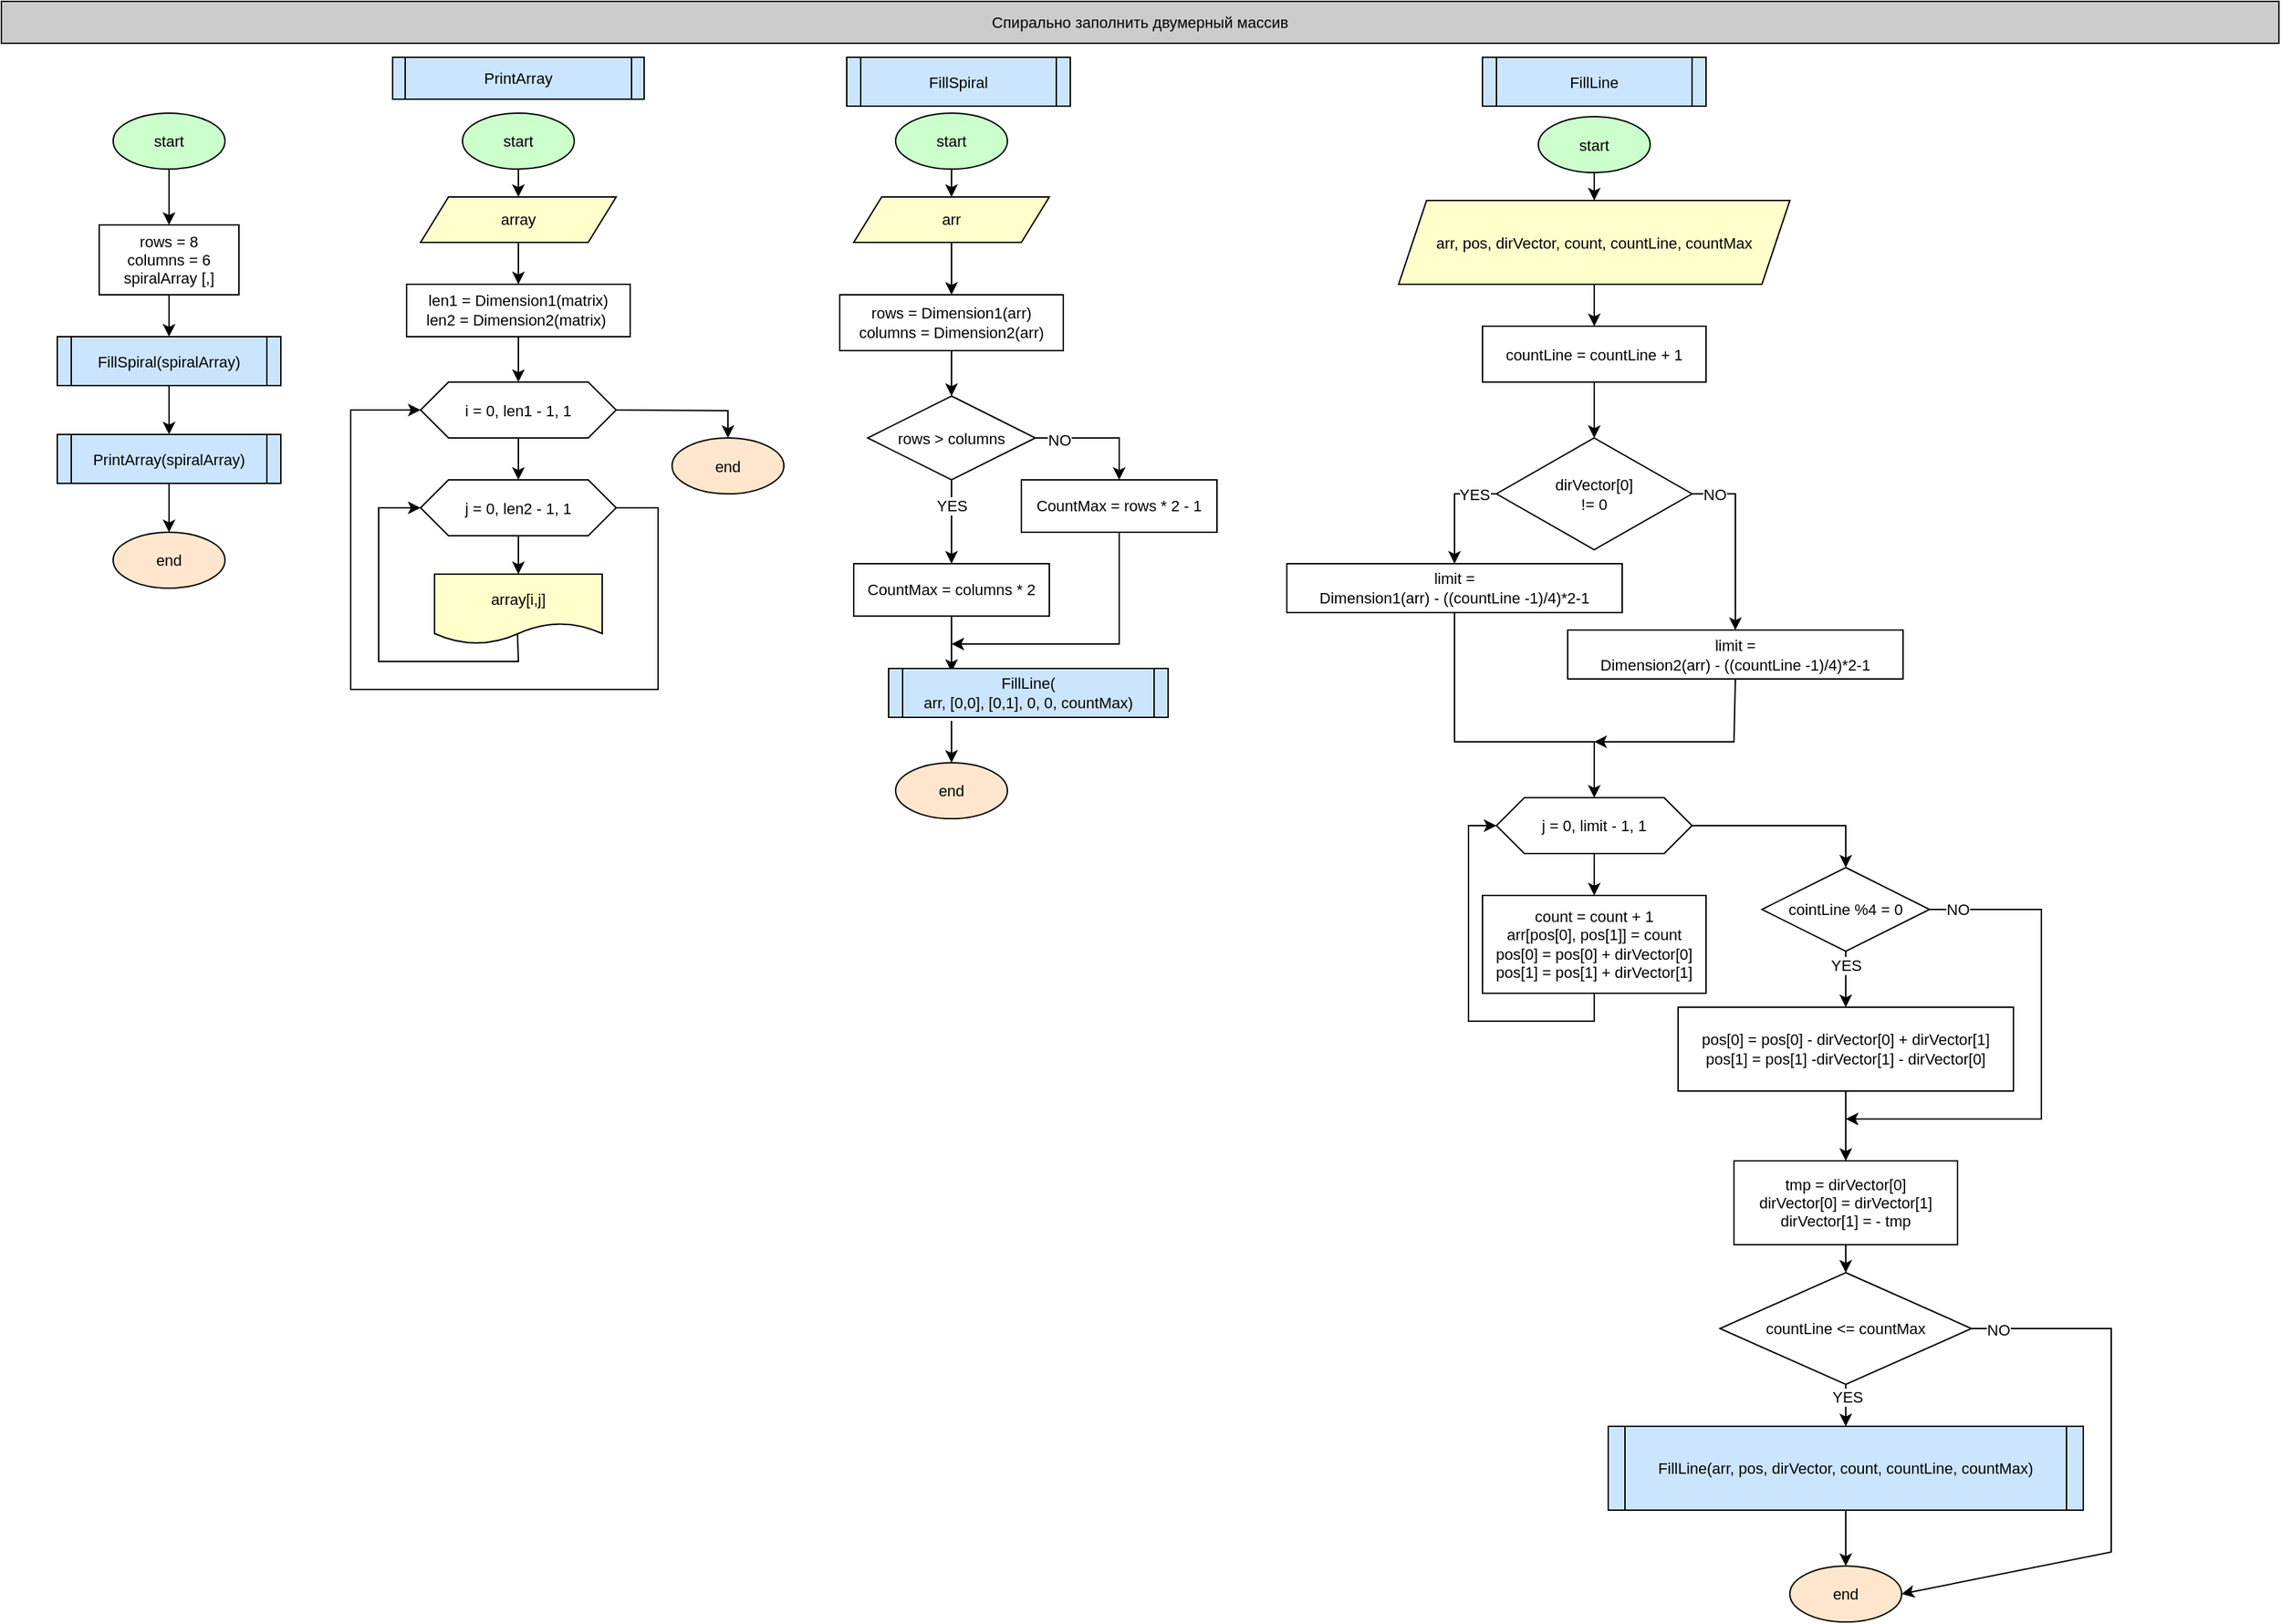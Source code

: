 <mxfile scale="1.2" border="0">
    <diagram id="Aivqml-ADPJbA_GyeIOO" name="Page-1">
        <mxGraphModel dx="1597" dy="833" grid="1" gridSize="10" guides="1" tooltips="1" connect="1" arrows="1" fold="1" page="1" pageScale="1" pageWidth="827" pageHeight="1169" background="#FFFFFF" math="0" shadow="0">
            <root>
                <mxCell id="0"/>
                <mxCell id="1" parent="0"/>
                <mxCell id="655" value="Спирально заполнить двумерный массив" style="rounded=0;whiteSpace=wrap;html=1;fillColor=#CCCCCC;fontSize=11;strokeColor=#000000;fontColor=#000000;labelBackgroundColor=none;endArrow=classic;" vertex="1" parent="1">
                    <mxGeometry width="1630" height="30" as="geometry"/>
                </mxCell>
                <mxCell id="656" style="edgeStyle=orthogonalEdgeStyle;rounded=0;orthogonalLoop=1;jettySize=auto;html=1;exitX=0.5;exitY=1;exitDx=0;exitDy=0;fillColor=#FFFFFF;strokeColor=#000000;fontColor=#000000;labelBackgroundColor=none;" edge="1" parent="1" source="655" target="655">
                    <mxGeometry relative="1" as="geometry"/>
                </mxCell>
                <mxCell id="657" value="" style="edgeStyle=orthogonalEdgeStyle;rounded=0;orthogonalLoop=1;jettySize=auto;html=1;fillColor=#FFFFFF;strokeColor=#000000;fontColor=#000000;labelBackgroundColor=none;" edge="1" parent="1" source="658" target="660">
                    <mxGeometry relative="1" as="geometry"/>
                </mxCell>
                <mxCell id="658" value="start" style="ellipse;whiteSpace=wrap;html=1;fillColor=#CCFFCC;fontSize=11;strokeColor=#000000;fontColor=#000000;rounded=0;labelBackgroundColor=none;endArrow=classic;" vertex="1" parent="1">
                    <mxGeometry x="80" y="80" width="80" height="40" as="geometry"/>
                </mxCell>
                <mxCell id="659" value="" style="edgeStyle=orthogonalEdgeStyle;rounded=0;orthogonalLoop=1;jettySize=auto;html=1;fillColor=#FFFFFF;strokeColor=#000000;fontColor=#000000;labelBackgroundColor=none;" edge="1" parent="1" source="660" target="662">
                    <mxGeometry relative="1" as="geometry"/>
                </mxCell>
                <mxCell id="660" value="rows = 8&lt;br&gt;columns = 6&lt;br&gt;spiralArray [,]" style="whiteSpace=wrap;html=1;fontSize=11;fillColor=#FFFFFF;strokeColor=#000000;fontColor=#000000;rounded=0;labelBackgroundColor=none;endArrow=classic;" vertex="1" parent="1">
                    <mxGeometry x="70" y="160" width="100" height="50" as="geometry"/>
                </mxCell>
                <mxCell id="661" value="" style="edgeStyle=orthogonalEdgeStyle;rounded=0;orthogonalLoop=1;jettySize=auto;html=1;fillColor=#FFFFFF;strokeColor=#000000;fontColor=#000000;labelBackgroundColor=none;" edge="1" parent="1" source="662" target="664">
                    <mxGeometry relative="1" as="geometry"/>
                </mxCell>
                <mxCell id="662" value="FillSpiral(spiralArray)" style="shape=process;whiteSpace=wrap;html=1;backgroundOutline=1;size=0.062;fillColor=#CCE5FF;fontSize=11;strokeColor=#000000;fontColor=#000000;rounded=0;labelBackgroundColor=none;endArrow=classic;" vertex="1" parent="1">
                    <mxGeometry x="40" y="240" width="160" height="35" as="geometry"/>
                </mxCell>
                <mxCell id="663" value="" style="edgeStyle=orthogonalEdgeStyle;rounded=0;orthogonalLoop=1;jettySize=auto;html=1;fillColor=#FFFFFF;strokeColor=#000000;fontColor=#000000;labelBackgroundColor=none;" edge="1" parent="1" source="664" target="665">
                    <mxGeometry relative="1" as="geometry"/>
                </mxCell>
                <mxCell id="664" value="PrintArray(spiralArray)" style="shape=process;whiteSpace=wrap;html=1;backgroundOutline=1;size=0.062;fillColor=#CCE5FF;fontSize=11;strokeColor=#000000;fontColor=#000000;rounded=0;labelBackgroundColor=none;endArrow=classic;" vertex="1" parent="1">
                    <mxGeometry x="40" y="310" width="160" height="35" as="geometry"/>
                </mxCell>
                <mxCell id="665" value="end" style="ellipse;whiteSpace=wrap;html=1;fillColor=#FFE6CC;fontSize=11;strokeColor=#000000;fontColor=#000000;rounded=0;labelBackgroundColor=none;endArrow=classic;" vertex="1" parent="1">
                    <mxGeometry x="80" y="380" width="80" height="40" as="geometry"/>
                </mxCell>
                <mxCell id="666" value="PrintArray" style="shape=process;whiteSpace=wrap;html=1;backgroundOutline=1;fontSize=11;size=0.05;fillColor=#CCE5FF;rounded=0;strokeColor=#000000;fontColor=#000000;labelBackgroundColor=none;endArrow=classic;" vertex="1" parent="1">
                    <mxGeometry x="280" y="40" width="180" height="30" as="geometry"/>
                </mxCell>
                <mxCell id="667" style="edgeStyle=none;orthogonalLoop=1;jettySize=auto;html=1;entryX=0.5;entryY=0;entryDx=0;entryDy=0;fontSize=11;endArrow=classic;endFill=1;rounded=0;fillColor=#FFFFFF;strokeColor=#000000;fontColor=#000000;labelBackgroundColor=none;" edge="1" parent="1" source="668" target="670">
                    <mxGeometry relative="1" as="geometry"/>
                </mxCell>
                <mxCell id="668" value="start" style="ellipse;whiteSpace=wrap;html=1;fillColor=#CCFFCC;rounded=0;fontSize=11;strokeColor=#000000;fontColor=#000000;labelBackgroundColor=none;endArrow=classic;" vertex="1" parent="1">
                    <mxGeometry x="330" y="80" width="80" height="40" as="geometry"/>
                </mxCell>
                <mxCell id="669" value="" style="edgeStyle=none;orthogonalLoop=1;jettySize=auto;html=1;fontSize=11;rounded=0;entryX=0.5;entryY=0;entryDx=0;entryDy=0;fillColor=#FFFFFF;strokeColor=#000000;fontColor=#000000;labelBackgroundColor=none;" edge="1" parent="1" source="670" target="679">
                    <mxGeometry relative="1" as="geometry">
                        <mxPoint x="370" y="195" as="targetPoint"/>
                    </mxGeometry>
                </mxCell>
                <mxCell id="670" value="array" style="shape=parallelogram;perimeter=parallelogramPerimeter;whiteSpace=wrap;html=1;fixedSize=1;fontSize=11;fillColor=#FFFFCC;rounded=0;strokeColor=#000000;fontColor=#000000;labelBackgroundColor=none;endArrow=classic;" vertex="1" parent="1">
                    <mxGeometry x="300" y="140" width="140" height="32.5" as="geometry"/>
                </mxCell>
                <mxCell id="671" value="" style="edgeStyle=none;orthogonalLoop=1;jettySize=auto;html=1;fontSize=11;rounded=0;entryX=0.5;entryY=0;entryDx=0;entryDy=0;fillColor=#FFFFFF;strokeColor=#000000;fontColor=#000000;labelBackgroundColor=none;" edge="1" parent="1" source="673" target="676">
                    <mxGeometry relative="1" as="geometry">
                        <mxPoint x="370" y="342.5" as="targetPoint"/>
                    </mxGeometry>
                </mxCell>
                <mxCell id="672" style="edgeStyle=none;rounded=0;orthogonalLoop=1;jettySize=auto;html=1;exitX=1;exitY=0.5;exitDx=0;exitDy=0;entryX=0.5;entryY=0;entryDx=0;entryDy=0;fillColor=#FFFFFF;strokeColor=#000000;fontColor=#000000;labelBackgroundColor=none;" edge="1" parent="1" source="673" target="681">
                    <mxGeometry relative="1" as="geometry">
                        <Array as="points">
                            <mxPoint x="520" y="293"/>
                        </Array>
                    </mxGeometry>
                </mxCell>
                <mxCell id="673" value="i = 0, len1 - 1, 1" style="shape=hexagon;perimeter=hexagonPerimeter2;whiteSpace=wrap;html=1;fixedSize=1;fontSize=11;rounded=0;fillColor=#FFFFFF;strokeColor=#000000;fontColor=#000000;labelBackgroundColor=none;endArrow=classic;" vertex="1" parent="1">
                    <mxGeometry x="300" y="272.5" width="140" height="40" as="geometry"/>
                </mxCell>
                <mxCell id="674" style="edgeStyle=none;orthogonalLoop=1;jettySize=auto;html=1;exitX=1;exitY=0.5;exitDx=0;exitDy=0;fontSize=11;endArrow=classic;endFill=1;entryX=0;entryY=0.5;entryDx=0;entryDy=0;rounded=0;fillColor=#FFFFFF;strokeColor=#000000;fontColor=#000000;labelBackgroundColor=none;" edge="1" parent="1" source="676" target="673">
                    <mxGeometry relative="1" as="geometry">
                        <mxPoint x="370" y="592.5" as="targetPoint"/>
                        <Array as="points">
                            <mxPoint x="470" y="362.5"/>
                            <mxPoint x="470" y="492.5"/>
                            <mxPoint x="370" y="492.5"/>
                            <mxPoint x="250" y="492.5"/>
                            <mxPoint x="250" y="292.5"/>
                        </Array>
                    </mxGeometry>
                </mxCell>
                <mxCell id="675" value="" style="edgeStyle=none;rounded=0;orthogonalLoop=1;jettySize=auto;html=1;entryX=0.5;entryY=0;entryDx=0;entryDy=0;fillColor=#FFFFFF;strokeColor=#000000;fontColor=#000000;labelBackgroundColor=none;" edge="1" parent="1" source="676" target="680">
                    <mxGeometry relative="1" as="geometry">
                        <mxPoint x="370" y="400" as="targetPoint"/>
                    </mxGeometry>
                </mxCell>
                <mxCell id="676" value="j = 0, len2 - 1, 1" style="shape=hexagon;perimeter=hexagonPerimeter2;whiteSpace=wrap;html=1;fixedSize=1;fontSize=11;rounded=0;fillColor=#FFFFFF;strokeColor=#000000;fontColor=#000000;labelBackgroundColor=none;endArrow=classic;" vertex="1" parent="1">
                    <mxGeometry x="300" y="342.5" width="140" height="40" as="geometry"/>
                </mxCell>
                <mxCell id="677" style="edgeStyle=none;orthogonalLoop=1;jettySize=auto;html=1;exitX=0.495;exitY=0.864;exitDx=0;exitDy=0;entryX=0;entryY=0.5;entryDx=0;entryDy=0;fontSize=11;rounded=0;exitPerimeter=0;fillColor=#FFFFFF;strokeColor=#000000;fontColor=#000000;labelBackgroundColor=none;" edge="1" parent="1" source="680" target="676">
                    <mxGeometry relative="1" as="geometry">
                        <Array as="points">
                            <mxPoint x="370" y="472.5"/>
                            <mxPoint x="270" y="472.5"/>
                            <mxPoint x="270" y="362.5"/>
                        </Array>
                        <mxPoint x="370" y="451.25" as="sourcePoint"/>
                    </mxGeometry>
                </mxCell>
                <mxCell id="678" value="" style="edgeStyle=none;rounded=0;orthogonalLoop=1;jettySize=auto;html=1;entryX=0.5;entryY=0;entryDx=0;entryDy=0;fillColor=#FFFFFF;strokeColor=#000000;fontColor=#000000;labelBackgroundColor=none;" edge="1" parent="1" source="679" target="673">
                    <mxGeometry relative="1" as="geometry">
                        <mxPoint x="430" y="270" as="targetPoint"/>
                    </mxGeometry>
                </mxCell>
                <mxCell id="679" value="len1 = Dimension1(matrix)&lt;br&gt;len2 = Dimension2(matrix)&amp;nbsp;" style="whiteSpace=wrap;html=1;rounded=0;fontSize=11;fillColor=#FFFFFF;strokeColor=#000000;fontColor=#000000;labelBackgroundColor=none;endArrow=classic;" vertex="1" parent="1">
                    <mxGeometry x="290" y="202.5" width="160" height="37.5" as="geometry"/>
                </mxCell>
                <mxCell id="680" value="array[i,j]" style="shape=document;whiteSpace=wrap;html=1;boundedLbl=1;fillColor=#FFFFCC;fontSize=11;strokeColor=#000000;fontColor=#000000;rounded=0;labelBackgroundColor=none;endArrow=classic;" vertex="1" parent="1">
                    <mxGeometry x="310" y="410" width="120" height="50" as="geometry"/>
                </mxCell>
                <mxCell id="681" value="end" style="ellipse;whiteSpace=wrap;html=1;fillColor=#FFE6CC;rounded=0;fontSize=11;strokeColor=#000000;fontColor=#000000;labelBackgroundColor=none;endArrow=classic;" vertex="1" parent="1">
                    <mxGeometry x="480" y="312.5" width="80" height="40" as="geometry"/>
                </mxCell>
                <mxCell id="682" value="FillSpiral" style="shape=process;whiteSpace=wrap;html=1;backgroundOutline=1;size=0.062;fillColor=#CCE5FF;fontSize=11;strokeColor=#000000;fontColor=#000000;rounded=0;labelBackgroundColor=none;endArrow=classic;" vertex="1" parent="1">
                    <mxGeometry x="605" y="40" width="160" height="35" as="geometry"/>
                </mxCell>
                <mxCell id="683" style="edgeStyle=none;orthogonalLoop=1;jettySize=auto;html=1;entryX=0.5;entryY=0;entryDx=0;entryDy=0;fontSize=11;endArrow=classic;endFill=1;rounded=0;fillColor=#FFFFFF;strokeColor=#000000;fontColor=#000000;labelBackgroundColor=none;" edge="1" parent="1" source="684" target="686">
                    <mxGeometry relative="1" as="geometry"/>
                </mxCell>
                <mxCell id="684" value="start" style="ellipse;whiteSpace=wrap;html=1;fillColor=#CCFFCC;rounded=0;fontSize=11;strokeColor=#000000;fontColor=#000000;labelBackgroundColor=none;endArrow=classic;" vertex="1" parent="1">
                    <mxGeometry x="640" y="80" width="80" height="40" as="geometry"/>
                </mxCell>
                <mxCell id="685" value="" style="edgeStyle=orthogonalEdgeStyle;rounded=0;orthogonalLoop=1;jettySize=auto;html=1;fillColor=#FFFFFF;strokeColor=#000000;fontColor=#000000;labelBackgroundColor=none;" edge="1" parent="1" source="686" target="688">
                    <mxGeometry relative="1" as="geometry"/>
                </mxCell>
                <mxCell id="686" value="arr" style="shape=parallelogram;perimeter=parallelogramPerimeter;whiteSpace=wrap;html=1;fixedSize=1;fontSize=11;fillColor=#FFFFCC;rounded=0;strokeColor=#000000;fontColor=#000000;labelBackgroundColor=none;endArrow=classic;" vertex="1" parent="1">
                    <mxGeometry x="610" y="140" width="140" height="32.5" as="geometry"/>
                </mxCell>
                <mxCell id="687" value="" style="edgeStyle=orthogonalEdgeStyle;rounded=0;orthogonalLoop=1;jettySize=auto;html=1;fillColor=#FFFFFF;strokeColor=#000000;fontColor=#000000;labelBackgroundColor=none;" edge="1" parent="1" source="688" target="693">
                    <mxGeometry relative="1" as="geometry"/>
                </mxCell>
                <mxCell id="688" value="rows = Dimension1(arr)&lt;br&gt;columns = Dimension2(arr)" style="whiteSpace=wrap;html=1;rounded=0;fontSize=11;fillColor=#FFFFFF;strokeColor=#000000;fontColor=#000000;labelBackgroundColor=none;endArrow=classic;" vertex="1" parent="1">
                    <mxGeometry x="600" y="210" width="160" height="40" as="geometry"/>
                </mxCell>
                <mxCell id="689" value="" style="edgeStyle=orthogonalEdgeStyle;rounded=0;orthogonalLoop=1;jettySize=auto;html=1;fillColor=#FFFFFF;strokeColor=#000000;fontColor=#000000;labelBackgroundColor=none;" edge="1" parent="1" source="693" target="695">
                    <mxGeometry relative="1" as="geometry"/>
                </mxCell>
                <mxCell id="690" value="YES" style="edgeLabel;html=1;align=center;verticalAlign=middle;resizable=0;points=[];fontColor=#000000;labelBackgroundColor=#FFFFFF;" connectable="0" vertex="1" parent="689">
                    <mxGeometry x="-0.771" relative="1" as="geometry">
                        <mxPoint y="11" as="offset"/>
                    </mxGeometry>
                </mxCell>
                <mxCell id="691" style="edgeStyle=orthogonalEdgeStyle;rounded=0;orthogonalLoop=1;jettySize=auto;html=1;exitX=1;exitY=0.5;exitDx=0;exitDy=0;entryX=0.5;entryY=0;entryDx=0;entryDy=0;fillColor=#FFFFFF;strokeColor=#000000;fontColor=#000000;labelBackgroundColor=none;" edge="1" parent="1" source="693" target="697">
                    <mxGeometry relative="1" as="geometry"/>
                </mxCell>
                <mxCell id="692" value="NO" style="edgeLabel;html=1;align=center;verticalAlign=middle;resizable=0;points=[];fontColor=#000000;labelBackgroundColor=#FFFFFF;" connectable="0" vertex="1" parent="691">
                    <mxGeometry x="-0.637" y="-1" relative="1" as="geometry">
                        <mxPoint as="offset"/>
                    </mxGeometry>
                </mxCell>
                <mxCell id="693" value="rows &amp;gt; columns" style="rhombus;whiteSpace=wrap;html=1;rounded=0;fontSize=11;fillColor=#FFFFFF;strokeColor=#000000;fontColor=#000000;labelBackgroundColor=none;endArrow=classic;" vertex="1" parent="1">
                    <mxGeometry x="620" y="282.5" width="120" height="60" as="geometry"/>
                </mxCell>
                <mxCell id="694" value="" style="edgeStyle=orthogonalEdgeStyle;rounded=0;orthogonalLoop=1;jettySize=auto;html=1;fillColor=#FFFFFF;strokeColor=#000000;fontColor=#000000;labelBackgroundColor=none;" edge="1" parent="1" source="695">
                    <mxGeometry relative="1" as="geometry">
                        <mxPoint x="680" y="480" as="targetPoint"/>
                    </mxGeometry>
                </mxCell>
                <mxCell id="695" value="CountMax = columns * 2" style="whiteSpace=wrap;html=1;rounded=0;fontSize=11;fillColor=#FFFFFF;strokeColor=#000000;fontColor=#000000;labelBackgroundColor=none;endArrow=classic;" vertex="1" parent="1">
                    <mxGeometry x="610" y="402.5" width="140" height="37.5" as="geometry"/>
                </mxCell>
                <mxCell id="696" style="rounded=0;orthogonalLoop=1;jettySize=auto;html=1;exitX=0.5;exitY=1;exitDx=0;exitDy=0;fillColor=#FFFFFF;strokeColor=#000000;fontColor=#000000;labelBackgroundColor=none;" edge="1" parent="1" source="697">
                    <mxGeometry relative="1" as="geometry">
                        <mxPoint x="680" y="460" as="targetPoint"/>
                        <Array as="points">
                            <mxPoint x="800" y="460"/>
                        </Array>
                    </mxGeometry>
                </mxCell>
                <mxCell id="697" value="CountMax = rows * 2 - 1" style="whiteSpace=wrap;html=1;rounded=0;fontSize=11;fillColor=#FFFFFF;strokeColor=#000000;fontColor=#000000;labelBackgroundColor=none;endArrow=classic;" vertex="1" parent="1">
                    <mxGeometry x="730" y="342.5" width="140" height="37.5" as="geometry"/>
                </mxCell>
                <mxCell id="698" value="" style="edgeStyle=none;rounded=0;orthogonalLoop=1;jettySize=auto;html=1;fillColor=#FFFFFF;strokeColor=#000000;fontColor=#000000;labelBackgroundColor=none;" edge="1" parent="1" target="700">
                    <mxGeometry relative="1" as="geometry">
                        <mxPoint x="680" y="515" as="sourcePoint"/>
                    </mxGeometry>
                </mxCell>
                <mxCell id="699" value="FillLine(&lt;br&gt;arr, [0,0], [0,1], 0, 0, countMax)" style="shape=process;whiteSpace=wrap;html=1;backgroundOutline=1;size=0.05;fillColor=#CCE5FF;fontSize=11;strokeColor=#000000;fontColor=#000000;rounded=0;labelBackgroundColor=none;endArrow=classic;" vertex="1" parent="1">
                    <mxGeometry x="635" y="477.5" width="200" height="35" as="geometry"/>
                </mxCell>
                <mxCell id="700" value="end" style="ellipse;whiteSpace=wrap;html=1;fillColor=#FFE6CC;rounded=0;fontSize=11;strokeColor=#000000;fontColor=#000000;labelBackgroundColor=none;endArrow=classic;" vertex="1" parent="1">
                    <mxGeometry x="640" y="545" width="80" height="40" as="geometry"/>
                </mxCell>
                <mxCell id="701" value="FillLine" style="shape=process;whiteSpace=wrap;html=1;backgroundOutline=1;size=0.062;fillColor=#CCE5FF;fontSize=11;strokeColor=#000000;fontColor=#000000;rounded=0;labelBackgroundColor=none;endArrow=classic;" vertex="1" parent="1">
                    <mxGeometry x="1060" y="40" width="160" height="35" as="geometry"/>
                </mxCell>
                <mxCell id="702" style="edgeStyle=none;orthogonalLoop=1;jettySize=auto;html=1;entryX=0.5;entryY=0;entryDx=0;entryDy=0;fontSize=11;endArrow=classic;endFill=1;rounded=0;fillColor=#FFFFFF;strokeColor=#000000;fontColor=#000000;labelBackgroundColor=none;" edge="1" parent="1" source="703" target="705">
                    <mxGeometry relative="1" as="geometry"/>
                </mxCell>
                <mxCell id="703" value="start" style="ellipse;whiteSpace=wrap;html=1;fillColor=#CCFFCC;rounded=0;fontSize=11;strokeColor=#000000;fontColor=#000000;labelBackgroundColor=none;endArrow=classic;" vertex="1" parent="1">
                    <mxGeometry x="1100" y="82.5" width="80" height="40" as="geometry"/>
                </mxCell>
                <mxCell id="704" value="" style="edgeStyle=orthogonalEdgeStyle;rounded=0;orthogonalLoop=1;jettySize=auto;html=1;fillColor=#FFFFFF;strokeColor=#000000;fontColor=#000000;labelBackgroundColor=none;" edge="1" parent="1" source="705" target="707">
                    <mxGeometry relative="1" as="geometry"/>
                </mxCell>
                <mxCell id="705" value="arr, pos, dirVector, count, countLine, countMax" style="shape=parallelogram;perimeter=parallelogramPerimeter;whiteSpace=wrap;html=1;fixedSize=1;fontSize=11;fillColor=#FFFFCC;rounded=0;strokeColor=#000000;fontColor=#000000;labelBackgroundColor=none;endArrow=classic;" vertex="1" parent="1">
                    <mxGeometry x="1000" y="142.5" width="280" height="60" as="geometry"/>
                </mxCell>
                <mxCell id="706" value="" style="edgeStyle=none;rounded=0;orthogonalLoop=1;jettySize=auto;html=1;fillColor=#FFFFFF;strokeColor=#000000;fontColor=#000000;labelBackgroundColor=none;" edge="1" parent="1" source="707" target="712">
                    <mxGeometry relative="1" as="geometry"/>
                </mxCell>
                <mxCell id="707" value="countLine = countLine + 1" style="whiteSpace=wrap;html=1;rounded=0;fontSize=11;fillColor=#FFFFFF;strokeColor=#000000;fontColor=#000000;labelBackgroundColor=none;endArrow=classic;" vertex="1" parent="1">
                    <mxGeometry x="1060" y="232.5" width="160" height="40" as="geometry"/>
                </mxCell>
                <mxCell id="708" style="edgeStyle=orthogonalEdgeStyle;rounded=0;orthogonalLoop=1;jettySize=auto;html=1;exitX=1;exitY=0.5;exitDx=0;exitDy=0;entryX=0.5;entryY=0;entryDx=0;entryDy=0;fillColor=#FFFFFF;strokeColor=#000000;fontColor=#000000;labelBackgroundColor=none;" edge="1" parent="1" source="712" target="716">
                    <mxGeometry relative="1" as="geometry"/>
                </mxCell>
                <mxCell id="709" value="NO" style="edgeLabel;html=1;align=center;verticalAlign=middle;resizable=0;points=[];fontColor=#000000;labelBackgroundColor=#FFFFFF;" connectable="0" vertex="1" parent="708">
                    <mxGeometry x="-0.633" relative="1" as="geometry">
                        <mxPoint x="-8" as="offset"/>
                    </mxGeometry>
                </mxCell>
                <mxCell id="710" style="edgeStyle=orthogonalEdgeStyle;rounded=0;orthogonalLoop=1;jettySize=auto;html=1;exitX=0;exitY=0.5;exitDx=0;exitDy=0;entryX=0.5;entryY=0;entryDx=0;entryDy=0;fillColor=#FFFFFF;strokeColor=#000000;fontColor=#000000;labelBackgroundColor=none;" edge="1" parent="1" source="712" target="714">
                    <mxGeometry relative="1" as="geometry">
                        <Array as="points">
                            <mxPoint x="1040" y="353"/>
                        </Array>
                    </mxGeometry>
                </mxCell>
                <mxCell id="711" value="YES" style="edgeLabel;html=1;align=center;verticalAlign=middle;resizable=0;points=[];fontColor=#000000;labelBackgroundColor=#FFFFFF;" connectable="0" vertex="1" parent="710">
                    <mxGeometry x="-0.39" y="-1" relative="1" as="geometry">
                        <mxPoint x="8" y="1" as="offset"/>
                    </mxGeometry>
                </mxCell>
                <mxCell id="712" value="dirVector[0]&lt;br&gt;!= 0" style="rhombus;whiteSpace=wrap;html=1;fillColor=#FFFFFF;fontSize=11;strokeColor=#000000;fontColor=#000000;rounded=0;labelBackgroundColor=none;endArrow=classic;" vertex="1" parent="1">
                    <mxGeometry x="1070" y="312.5" width="140" height="80" as="geometry"/>
                </mxCell>
                <mxCell id="713" style="rounded=0;orthogonalLoop=1;jettySize=auto;html=1;exitX=0.5;exitY=1;exitDx=0;exitDy=0;fillColor=#FFFFFF;strokeColor=#000000;fontColor=#000000;labelBackgroundColor=none;" edge="1" parent="1" source="714">
                    <mxGeometry relative="1" as="geometry">
                        <mxPoint x="1140" y="570" as="targetPoint"/>
                        <Array as="points">
                            <mxPoint x="1040" y="530"/>
                            <mxPoint x="1140" y="530"/>
                        </Array>
                    </mxGeometry>
                </mxCell>
                <mxCell id="714" value="limit = &lt;br&gt;Dimension1(arr) - ((countLine -1)/4)*2-1" style="whiteSpace=wrap;html=1;fontSize=11;fillColor=#FFFFFF;strokeColor=#000000;fontColor=#000000;rounded=0;labelBackgroundColor=none;endArrow=classic;" vertex="1" parent="1">
                    <mxGeometry x="920" y="402.5" width="240" height="35" as="geometry"/>
                </mxCell>
                <mxCell id="715" style="edgeStyle=none;rounded=0;orthogonalLoop=1;jettySize=auto;html=1;exitX=0.5;exitY=1;exitDx=0;exitDy=0;endArrow=classic;endFill=1;fillColor=#FFFFFF;strokeColor=#000000;fontColor=#000000;labelBackgroundColor=none;" edge="1" parent="1" source="716">
                    <mxGeometry relative="1" as="geometry">
                        <mxPoint x="1140" y="530" as="targetPoint"/>
                        <Array as="points">
                            <mxPoint x="1240" y="530"/>
                        </Array>
                    </mxGeometry>
                </mxCell>
                <mxCell id="716" value="limit =&lt;br&gt;Dimension2(arr) - ((countLine -1)/4)*2-1" style="whiteSpace=wrap;html=1;fontSize=11;fillColor=#FFFFFF;strokeColor=#000000;fontColor=#000000;rounded=0;labelBackgroundColor=none;endArrow=classic;" vertex="1" parent="1">
                    <mxGeometry x="1121" y="450" width="240" height="35" as="geometry"/>
                </mxCell>
                <mxCell id="717" value="" style="edgeStyle=orthogonalEdgeStyle;rounded=0;orthogonalLoop=1;jettySize=auto;html=1;fillColor=#FFFFFF;strokeColor=#000000;fontColor=#000000;labelBackgroundColor=none;" edge="1" parent="1" source="719" target="721">
                    <mxGeometry relative="1" as="geometry"/>
                </mxCell>
                <mxCell id="718" style="edgeStyle=orthogonalEdgeStyle;rounded=0;orthogonalLoop=1;jettySize=auto;html=1;exitX=1;exitY=0.5;exitDx=0;exitDy=0;entryX=0.5;entryY=0;entryDx=0;entryDy=0;fillColor=#FFFFFF;strokeColor=#000000;fontColor=#000000;labelBackgroundColor=none;" edge="1" parent="1" source="719" target="726">
                    <mxGeometry relative="1" as="geometry">
                        <mxPoint x="1320" y="630" as="targetPoint"/>
                    </mxGeometry>
                </mxCell>
                <mxCell id="719" value="j = 0, limit - 1, 1" style="shape=hexagon;perimeter=hexagonPerimeter2;whiteSpace=wrap;html=1;fixedSize=1;fontSize=11;rounded=0;fillColor=#FFFFFF;strokeColor=#000000;fontColor=#000000;labelBackgroundColor=none;endArrow=classic;" vertex="1" parent="1">
                    <mxGeometry x="1070" y="570" width="140" height="40" as="geometry"/>
                </mxCell>
                <mxCell id="720" style="edgeStyle=orthogonalEdgeStyle;rounded=0;orthogonalLoop=1;jettySize=auto;html=1;exitX=0.5;exitY=1;exitDx=0;exitDy=0;entryX=0;entryY=0.5;entryDx=0;entryDy=0;fillColor=#FFFFFF;strokeColor=#000000;fontColor=#000000;labelBackgroundColor=none;" edge="1" parent="1" source="721" target="719">
                    <mxGeometry relative="1" as="geometry">
                        <mxPoint x="1120" y="560" as="targetPoint"/>
                    </mxGeometry>
                </mxCell>
                <mxCell id="721" value="count = count + 1&lt;br&gt;arr[pos[0], pos[1]] = count&lt;br&gt;pos[0] = pos[0] + dirVector[0]&lt;br&gt;pos[1] = pos[1] + dirVector[1]" style="whiteSpace=wrap;html=1;rounded=0;fontSize=11;fillColor=#FFFFFF;strokeColor=#000000;fontColor=#000000;labelBackgroundColor=none;endArrow=classic;" vertex="1" parent="1">
                    <mxGeometry x="1060" y="640" width="160" height="70" as="geometry"/>
                </mxCell>
                <mxCell id="722" value="" style="edgeStyle=orthogonalEdgeStyle;rounded=0;orthogonalLoop=1;jettySize=auto;html=1;fillColor=#FFFFFF;strokeColor=#000000;fontColor=#000000;labelBackgroundColor=none;" edge="1" parent="1" source="726" target="728">
                    <mxGeometry relative="1" as="geometry"/>
                </mxCell>
                <mxCell id="723" value="YES" style="edgeLabel;html=1;align=center;verticalAlign=middle;resizable=0;points=[];fontColor=#000000;labelBackgroundColor=#FFFFFF;" vertex="1" connectable="0" parent="722">
                    <mxGeometry x="-0.692" y="-1" relative="1" as="geometry">
                        <mxPoint x="1" y="4" as="offset"/>
                    </mxGeometry>
                </mxCell>
                <mxCell id="724" style="rounded=0;orthogonalLoop=1;jettySize=auto;html=1;exitX=1;exitY=0.5;exitDx=0;exitDy=0;fillColor=#FFFFFF;strokeColor=#000000;fontColor=#000000;labelBackgroundColor=none;" edge="1" parent="1" source="726">
                    <mxGeometry relative="1" as="geometry">
                        <mxPoint x="1320" y="800" as="targetPoint"/>
                        <Array as="points">
                            <mxPoint x="1460" y="650"/>
                            <mxPoint x="1460" y="800"/>
                        </Array>
                    </mxGeometry>
                </mxCell>
                <mxCell id="725" value="NO" style="edgeLabel;html=1;align=center;verticalAlign=middle;resizable=0;points=[];fontColor=#000000;labelBackgroundColor=#FFFFFF;" vertex="1" connectable="0" parent="724">
                    <mxGeometry x="-0.919" y="2" relative="1" as="geometry">
                        <mxPoint x="5" y="2" as="offset"/>
                    </mxGeometry>
                </mxCell>
                <mxCell id="726" value="cointLine %4 = 0" style="rhombus;whiteSpace=wrap;html=1;fontSize=11;fillColor=#FFFFFF;strokeColor=#000000;fontColor=#000000;rounded=0;labelBackgroundColor=none;endArrow=classic;" vertex="1" parent="1">
                    <mxGeometry x="1260" y="620" width="120" height="60" as="geometry"/>
                </mxCell>
                <mxCell id="727" value="" style="edgeStyle=orthogonalEdgeStyle;rounded=0;orthogonalLoop=1;jettySize=auto;html=1;fillColor=#FFFFFF;strokeColor=#000000;fontColor=#000000;labelBackgroundColor=none;" edge="1" parent="1" source="728" target="730">
                    <mxGeometry relative="1" as="geometry"/>
                </mxCell>
                <mxCell id="728" value="pos[0] = pos[0] - dirVector[0] + dirVector[1]&lt;br&gt;pos[1] = pos[1] -dirVector[1] - dirVector[0]" style="whiteSpace=wrap;html=1;fontSize=11;fillColor=#FFFFFF;strokeColor=#000000;fontColor=#000000;rounded=0;labelBackgroundColor=none;endArrow=classic;" vertex="1" parent="1">
                    <mxGeometry x="1200" y="720" width="240" height="60" as="geometry"/>
                </mxCell>
                <mxCell id="729" value="" style="edgeStyle=none;rounded=0;orthogonalLoop=1;jettySize=auto;html=1;fillColor=#FFFFFF;strokeColor=#000000;fontColor=#000000;labelBackgroundColor=none;" edge="1" parent="1" source="730" target="735">
                    <mxGeometry relative="1" as="geometry"/>
                </mxCell>
                <mxCell id="730" value="tmp = dirVector[0]&lt;br&gt;dirVector[0] = dirVector[1]&lt;br&gt;dirVector[1] = - tmp" style="whiteSpace=wrap;html=1;fontSize=11;fillColor=#FFFFFF;strokeColor=#000000;fontColor=#000000;rounded=0;labelBackgroundColor=none;endArrow=classic;" vertex="1" parent="1">
                    <mxGeometry x="1240" y="830" width="160" height="60" as="geometry"/>
                </mxCell>
                <mxCell id="731" value="" style="edgeStyle=none;rounded=0;orthogonalLoop=1;jettySize=auto;html=1;fillColor=#FFFFFF;strokeColor=#000000;fontColor=#000000;labelBackgroundColor=none;" edge="1" parent="1" source="735" target="737">
                    <mxGeometry relative="1" as="geometry"/>
                </mxCell>
                <mxCell id="732" value="YES" style="edgeLabel;html=1;align=center;verticalAlign=middle;resizable=0;points=[];fontColor=#000000;labelBackgroundColor=#FFFFFF;" vertex="1" connectable="0" parent="731">
                    <mxGeometry x="-0.45" y="1" relative="1" as="geometry">
                        <mxPoint as="offset"/>
                    </mxGeometry>
                </mxCell>
                <mxCell id="733" style="edgeStyle=none;rounded=0;orthogonalLoop=1;jettySize=auto;html=1;exitX=1;exitY=0.5;exitDx=0;exitDy=0;entryX=1;entryY=0.5;entryDx=0;entryDy=0;fillColor=#FFFFFF;strokeColor=#000000;fontColor=#000000;labelBackgroundColor=none;" edge="1" parent="1" source="735" target="738">
                    <mxGeometry relative="1" as="geometry">
                        <mxPoint x="1410" y="1150" as="targetPoint"/>
                        <Array as="points">
                            <mxPoint x="1510" y="950"/>
                            <mxPoint x="1510" y="1110"/>
                        </Array>
                    </mxGeometry>
                </mxCell>
                <mxCell id="734" value="NO" style="edgeLabel;html=1;align=center;verticalAlign=middle;resizable=0;points=[];fontColor=#000000;labelBackgroundColor=#FFFFFF;" vertex="1" connectable="0" parent="733">
                    <mxGeometry x="-0.907" y="-1" relative="1" as="geometry">
                        <mxPoint as="offset"/>
                    </mxGeometry>
                </mxCell>
                <mxCell id="735" value="countLine &amp;lt;= countMax" style="rhombus;whiteSpace=wrap;html=1;fontSize=11;fillColor=#FFFFFF;strokeColor=#000000;fontColor=#000000;rounded=0;labelBackgroundColor=none;endArrow=classic;" vertex="1" parent="1">
                    <mxGeometry x="1230" y="910" width="180" height="80" as="geometry"/>
                </mxCell>
                <mxCell id="736" value="" style="edgeStyle=none;rounded=0;orthogonalLoop=1;jettySize=auto;html=1;fillColor=#FFFFFF;strokeColor=#000000;fontColor=#000000;labelBackgroundColor=none;" edge="1" parent="1" source="737" target="738">
                    <mxGeometry relative="1" as="geometry"/>
                </mxCell>
                <mxCell id="737" value="FillLine(arr, pos, dirVector, count, countLine, countMax)" style="shape=process;whiteSpace=wrap;html=1;backgroundOutline=1;size=0.036;fillColor=#CCE5FF;fontSize=11;strokeColor=#000000;fontColor=#000000;rounded=0;labelBackgroundColor=none;endArrow=classic;" vertex="1" parent="1">
                    <mxGeometry x="1150" y="1020" width="340" height="60" as="geometry"/>
                </mxCell>
                <mxCell id="738" value="end" style="ellipse;whiteSpace=wrap;html=1;fillColor=#FFE6CC;rounded=0;fontSize=11;strokeColor=#000000;fontColor=#000000;labelBackgroundColor=none;endArrow=classic;" vertex="1" parent="1">
                    <mxGeometry x="1280" y="1120" width="80" height="40" as="geometry"/>
                </mxCell>
            </root>
        </mxGraphModel>
    </diagram>
</mxfile>